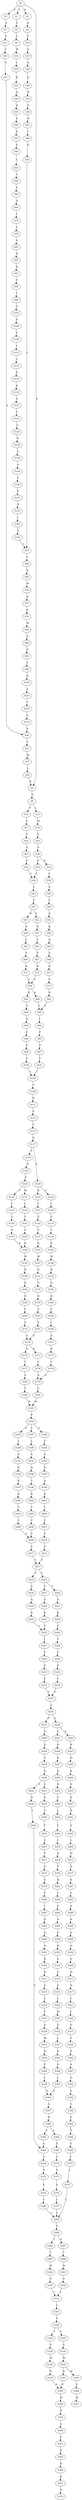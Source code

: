 strict digraph  {
	S0 -> S1 [ label = T ];
	S0 -> S2 [ label = R ];
	S0 -> S3 [ label = F ];
	S0 -> S4 [ label = K ];
	S1 -> S5 [ label = P ];
	S2 -> S6 [ label = Q ];
	S3 -> S7 [ label = S ];
	S4 -> S8 [ label = G ];
	S5 -> S9 [ label = C ];
	S6 -> S10 [ label = S ];
	S7 -> S11 [ label = S ];
	S8 -> S12 [ label = F ];
	S8 -> S13 [ label = L ];
	S9 -> S14 [ label = W ];
	S10 -> S15 [ label = S ];
	S11 -> S16 [ label = T ];
	S12 -> S17 [ label = F ];
	S13 -> S18 [ label = W ];
	S14 -> S19 [ label = L ];
	S15 -> S20 [ label = G ];
	S16 -> S21 [ label = V ];
	S17 -> S22 [ label = S ];
	S18 -> S23 [ label = S ];
	S19 -> S24 [ label = K ];
	S20 -> S25 [ label = Q ];
	S21 -> S26 [ label = S ];
	S22 -> S27 [ label = G ];
	S23 -> S28 [ label = G ];
	S24 -> S29 [ label = N ];
	S25 -> S30 [ label = H ];
	S26 -> S31 [ label = C ];
	S27 -> S32 [ label = E ];
	S28 -> S33 [ label = E ];
	S28 -> S34 [ label = D ];
	S29 -> S35 [ label = D ];
	S30 -> S36 [ label = G ];
	S31 -> S37 [ label = W ];
	S32 -> S38 [ label = T ];
	S33 -> S38 [ label = T ];
	S34 -> S39 [ label = T ];
	S35 -> S40 [ label = E ];
	S36 -> S41 [ label = N ];
	S37 -> S42 [ label = L ];
	S38 -> S43 [ label = I ];
	S39 -> S44 [ label = V ];
	S40 -> S45 [ label = N ];
	S41 -> S46 [ label = I ];
	S42 -> S4 [ label = K ];
	S43 -> S47 [ label = C ];
	S44 -> S48 [ label = C ];
	S45 -> S49 [ label = E ];
	S46 -> S50 [ label = A ];
	S47 -> S51 [ label = N ];
	S47 -> S52 [ label = S ];
	S48 -> S53 [ label = S ];
	S49 -> S54 [ label = I ];
	S50 -> S55 [ label = C ];
	S51 -> S56 [ label = S ];
	S52 -> S57 [ label = N ];
	S53 -> S58 [ label = K ];
	S54 -> S59 [ label = C ];
	S55 -> S60 [ label = Y ];
	S56 -> S61 [ label = Y ];
	S57 -> S62 [ label = Y ];
	S58 -> S63 [ label = H ];
	S59 -> S64 [ label = E ];
	S60 -> S65 [ label = K ];
	S61 -> S66 [ label = S ];
	S62 -> S67 [ label = S ];
	S63 -> S68 [ label = A ];
	S64 -> S69 [ label = S ];
	S65 -> S70 [ label = W ];
	S66 -> S71 [ label = K ];
	S67 -> S72 [ label = K ];
	S68 -> S73 [ label = K ];
	S69 -> S74 [ label = I ];
	S70 -> S75 [ label = Q ];
	S71 -> S76 [ label = G ];
	S72 -> S76 [ label = G ];
	S73 -> S77 [ label = G ];
	S74 -> S78 [ label = V ];
	S75 -> S79 [ label = K ];
	S76 -> S80 [ label = R ];
	S76 -> S81 [ label = H ];
	S77 -> S82 [ label = R ];
	S78 -> S83 [ label = S ];
	S79 -> S84 [ label = M ];
	S80 -> S85 [ label = Y ];
	S81 -> S86 [ label = Y ];
	S82 -> S85 [ label = Y ];
	S83 -> S87 [ label = N ];
	S84 -> S88 [ label = E ];
	S85 -> S89 [ label = I ];
	S86 -> S90 [ label = N ];
	S87 -> S91 [ label = R ];
	S88 -> S92 [ label = D ];
	S89 -> S93 [ label = F ];
	S90 -> S94 [ label = F ];
	S91 -> S95 [ label = Y ];
	S92 -> S96 [ label = Y ];
	S93 -> S97 [ label = P ];
	S94 -> S98 [ label = P ];
	S95 -> S99 [ label = I ];
	S96 -> S100 [ label = N ];
	S97 -> S101 [ label = F ];
	S98 -> S102 [ label = F ];
	S99 -> S103 [ label = S ];
	S100 -> S104 [ label = S ];
	S101 -> S105 [ label = I ];
	S102 -> S105 [ label = I ];
	S103 -> S106 [ label = P ];
	S104 -> S107 [ label = T ];
	S105 -> S108 [ label = C ];
	S106 -> S109 [ label = F ];
	S107 -> S110 [ label = V ];
	S108 -> S111 [ label = R ];
	S109 -> S112 [ label = I ];
	S110 -> S26 [ label = S ];
	S111 -> S113 [ label = P ];
	S112 -> S114 [ label = C ];
	S113 -> S115 [ label = Y ];
	S114 -> S116 [ label = S ];
	S115 -> S117 [ label = D ];
	S116 -> S118 [ label = K ];
	S117 -> S119 [ label = T ];
	S117 -> S120 [ label = E ];
	S118 -> S121 [ label = S ];
	S119 -> S122 [ label = D ];
	S120 -> S123 [ label = K ];
	S120 -> S124 [ label = P ];
	S121 -> S125 [ label = L ];
	S122 -> S126 [ label = E ];
	S123 -> S127 [ label = T ];
	S124 -> S128 [ label = L ];
	S125 -> S129 [ label = S ];
	S126 -> S130 [ label = V ];
	S126 -> S131 [ label = M ];
	S127 -> S132 [ label = C ];
	S128 -> S133 [ label = C ];
	S129 -> S134 [ label = N ];
	S130 -> S135 [ label = L ];
	S131 -> S136 [ label = L ];
	S132 -> S137 [ label = Y ];
	S133 -> S138 [ label = T ];
	S134 -> S139 [ label = G ];
	S135 -> S140 [ label = C ];
	S136 -> S141 [ label = C ];
	S137 -> S142 [ label = K ];
	S138 -> S143 [ label = K ];
	S139 -> S144 [ label = G ];
	S140 -> S145 [ label = P ];
	S141 -> S146 [ label = P ];
	S142 -> S147 [ label = W ];
	S143 -> S148 [ label = W ];
	S144 -> S149 [ label = F ];
	S145 -> S150 [ label = K ];
	S146 -> S150 [ label = K ];
	S147 -> S151 [ label = N ];
	S148 -> S152 [ label = K ];
	S149 -> S153 [ label = E ];
	S150 -> S154 [ label = W ];
	S151 -> S155 [ label = G ];
	S152 -> S156 [ label = G ];
	S153 -> S157 [ label = N ];
	S154 -> S158 [ label = H ];
	S155 -> S159 [ label = D ];
	S156 -> S160 [ label = D ];
	S157 -> S161 [ label = I ];
	S158 -> S162 [ label = R ];
	S159 -> S163 [ label = Y ];
	S160 -> S164 [ label = Y ];
	S161 -> S165 [ label = A ];
	S162 -> S166 [ label = D ];
	S163 -> S167 [ label = V ];
	S164 -> S168 [ label = I ];
	S165 -> S55 [ label = C ];
	S166 -> S169 [ label = Y ];
	S167 -> S170 [ label = A ];
	S168 -> S171 [ label = A ];
	S169 -> S172 [ label = V ];
	S170 -> S173 [ label = K ];
	S170 -> S174 [ label = R ];
	S171 -> S175 [ label = K ];
	S172 -> S170 [ label = A ];
	S173 -> S176 [ label = T ];
	S174 -> S177 [ label = T ];
	S175 -> S178 [ label = T ];
	S176 -> S179 [ label = A ];
	S177 -> S180 [ label = A ];
	S178 -> S179 [ label = A ];
	S179 -> S181 [ label = C ];
	S180 -> S182 [ label = C ];
	S181 -> S183 [ label = W ];
	S182 -> S183 [ label = W ];
	S183 -> S184 [ label = P ];
	S184 -> S185 [ label = S ];
	S184 -> S186 [ label = F ];
	S184 -> S187 [ label = Y ];
	S185 -> S188 [ label = L ];
	S186 -> S189 [ label = F ];
	S187 -> S190 [ label = L ];
	S188 -> S191 [ label = S ];
	S189 -> S192 [ label = S ];
	S190 -> S193 [ label = S ];
	S191 -> S194 [ label = G ];
	S192 -> S195 [ label = N ];
	S193 -> S196 [ label = N ];
	S194 -> S197 [ label = K ];
	S195 -> S198 [ label = A ];
	S196 -> S199 [ label = T ];
	S197 -> S200 [ label = K ];
	S198 -> S201 [ label = K ];
	S199 -> S202 [ label = K ];
	S200 -> S203 [ label = T ];
	S201 -> S204 [ label = I ];
	S202 -> S205 [ label = T ];
	S203 -> S206 [ label = C ];
	S204 -> S207 [ label = C ];
	S205 -> S208 [ label = C ];
	S206 -> S209 [ label = S ];
	S207 -> S210 [ label = S ];
	S208 -> S209 [ label = S ];
	S209 -> S211 [ label = F ];
	S210 -> S212 [ label = F ];
	S211 -> S213 [ label = Y ];
	S212 -> S213 [ label = Y ];
	S213 -> S214 [ label = V ];
	S213 -> S215 [ label = T ];
	S214 -> S216 [ label = S ];
	S215 -> S217 [ label = S ];
	S215 -> S218 [ label = T ];
	S216 -> S219 [ label = G ];
	S217 -> S220 [ label = G ];
	S218 -> S221 [ label = G ];
	S219 -> S222 [ label = K ];
	S220 -> S223 [ label = K ];
	S221 -> S224 [ label = K ];
	S222 -> S225 [ label = Y ];
	S223 -> S225 [ label = Y ];
	S224 -> S226 [ label = Y ];
	S225 -> S227 [ label = I ];
	S226 -> S228 [ label = T ];
	S227 -> S229 [ label = F ];
	S228 -> S230 [ label = F ];
	S229 -> S231 [ label = P ];
	S230 -> S232 [ label = P ];
	S231 -> S233 [ label = F ];
	S232 -> S234 [ label = F ];
	S233 -> S235 [ label = V ];
	S234 -> S235 [ label = V ];
	S235 -> S236 [ label = C ];
	S236 -> S237 [ label = P ];
	S236 -> S238 [ label = S ];
	S237 -> S239 [ label = A ];
	S238 -> S240 [ label = D ];
	S238 -> S241 [ label = E ];
	S239 -> S242 [ label = Q ];
	S240 -> S243 [ label = K ];
	S241 -> S244 [ label = K ];
	S242 -> S245 [ label = G ];
	S243 -> S246 [ label = D ];
	S244 -> S247 [ label = K ];
	S245 -> S248 [ label = D ];
	S246 -> S249 [ label = R ];
	S247 -> S250 [ label = Q ];
	S248 -> S251 [ label = S ];
	S248 -> S252 [ label = G ];
	S249 -> S253 [ label = E ];
	S250 -> S254 [ label = R ];
	S251 -> S255 [ label = S ];
	S252 -> S256 [ label = N ];
	S253 -> S257 [ label = R ];
	S254 -> S258 [ label = S ];
	S255 -> S259 [ label = C ];
	S256 -> S260 [ label = T ];
	S257 -> S261 [ label = R ];
	S258 -> S262 [ label = L ];
	S259 -> S263 [ label = F ];
	S260 -> S264 [ label = E ];
	S261 -> S265 [ label = A ];
	S262 -> S266 [ label = T ];
	S263 -> S267 [ label = V ];
	S264 -> S268 [ label = Y ];
	S265 -> S269 [ label = L ];
	S266 -> S270 [ label = I ];
	S267 -> S271 [ label = F ];
	S268 -> S272 [ label = S ];
	S269 -> S273 [ label = W ];
	S270 -> S274 [ label = R ];
	S271 -> S275 [ label = S ];
	S272 -> S276 [ label = Y ];
	S273 -> S277 [ label = N ];
	S274 -> S278 [ label = P ];
	S275 -> S279 [ label = S ];
	S276 -> S280 [ label = L ];
	S277 -> S281 [ label = K ];
	S278 -> S282 [ label = H ];
	S279 -> S283 [ label = P ];
	S280 -> S284 [ label = L ];
	S281 -> S285 [ label = T ];
	S282 -> S286 [ label = T ];
	S283 -> S287 [ label = I ];
	S284 -> S288 [ label = F ];
	S285 -> S289 [ label = S ];
	S286 -> S290 [ label = F ];
	S287 -> S291 [ label = D ];
	S288 -> S292 [ label = T ];
	S288 -> S293 [ label = A ];
	S289 -> S294 [ label = R ];
	S290 -> S295 [ label = D ];
	S291 -> S296 [ label = Q ];
	S292 -> S297 [ label = T ];
	S293 -> S298 [ label = T ];
	S294 -> S299 [ label = V ];
	S295 -> S300 [ label = E ];
	S296 -> S301 [ label = N ];
	S297 -> S302 [ label = W ];
	S298 -> S303 [ label = W ];
	S299 -> S304 [ label = Q ];
	S300 -> S305 [ label = R ];
	S301 -> S306 [ label = H ];
	S302 -> S307 [ label = G ];
	S303 -> S308 [ label = G ];
	S304 -> S309 [ label = S ];
	S305 -> S310 [ label = G ];
	S306 -> S311 [ label = K ];
	S307 -> S312 [ label = L ];
	S308 -> S312 [ label = L ];
	S309 -> S313 [ label = N ];
	S310 -> S314 [ label = G ];
	S311 -> S315 [ label = G ];
	S312 -> S316 [ label = L ];
	S313 -> S317 [ label = N ];
	S314 -> S318 [ label = E ];
	S315 -> S319 [ label = L ];
	S316 -> S320 [ label = Y ];
	S317 -> S321 [ label = L ];
	S318 -> S322 [ label = L ];
	S319 -> S323 [ label = P ];
	S320 -> S324 [ label = T ];
	S320 -> S325 [ label = S ];
	S321 -> S326 [ label = L ];
	S322 -> S327 [ label = W ];
	S323 -> S328 [ label = G ];
	S324 -> S329 [ label = S ];
	S325 -> S330 [ label = S ];
	S326 -> S331 [ label = G ];
	S327 -> S332 [ label = G ];
	S328 -> S333 [ label = W ];
	S329 -> S334 [ label = W ];
	S330 -> S335 [ label = W ];
	S331 -> S336 [ label = P ];
	S332 -> S337 [ label = L ];
	S333 -> S338 [ label = N ];
	S334 -> S339 [ label = R ];
	S335 -> S340 [ label = W ];
	S335 -> S341 [ label = R ];
	S336 -> S342 [ label = P ];
	S337 -> S343 [ label = N ];
	S338 -> S344 [ label = P ];
	S339 -> S345 [ label = N ];
	S340 -> S346 [ label = S ];
	S341 -> S345 [ label = N ];
	S342 -> S347 [ label = A ];
	S343 -> S348 [ label = P ];
	S344 -> S349 [ label = I ];
	S345 -> S350 [ label = M ];
	S346 -> S351 [ label = M ];
	S347 -> S352 [ label = G ];
	S348 -> S353 [ label = I ];
	S349 -> S354 [ label = E ];
	S350 -> S355 [ label = E ];
	S352 -> S356 [ label = S ];
	S353 -> S354 [ label = E ];
	S354 -> S357 [ label = G ];
	S355 -> S358 [ label = G ];
	S356 -> S359 [ label = T ];
	S357 -> S360 [ label = N ];
	S358 -> S361 [ label = P ];
	S359 -> S362 [ label = E ];
	S360 -> S363 [ label = T ];
	S360 -> S364 [ label = A ];
	S361 -> S365 [ label = K ];
	S362 -> S366 [ label = S ];
	S363 -> S264 [ label = E ];
	S364 -> S367 [ label = E ];
	S365 -> S368 [ label = K ];
	S366 -> S369 [ label = S ];
	S367 -> S370 [ label = C ];
	S368 -> S371 [ label = E ];
	S369 -> S372 [ label = Y ];
	S370 -> S373 [ label = S ];
	S371 -> S374 [ label = R ];
	S372 -> S375 [ label = L ];
	S373 -> S376 [ label = Y ];
	S375 -> S284 [ label = L ];
	S376 -> S377 [ label = L ];
	S377 -> S284 [ label = L ];
}
